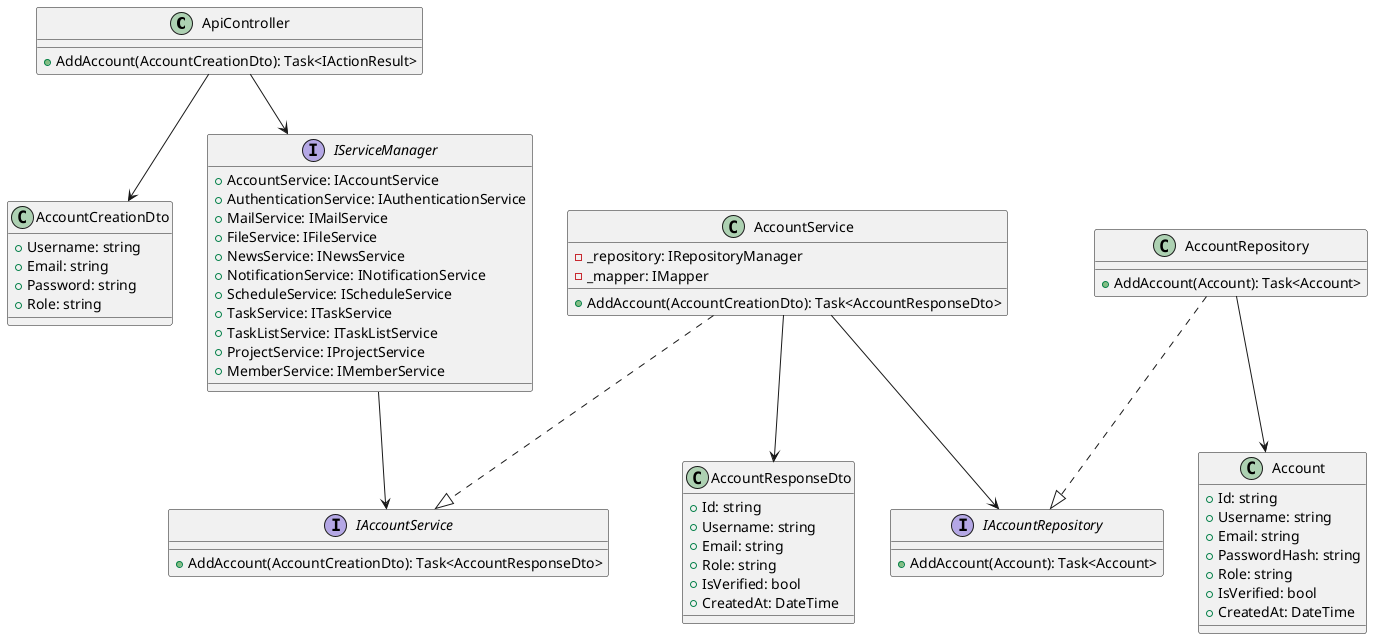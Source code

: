 @startuml
class ApiController {
  +AddAccount(AccountCreationDto): Task<IActionResult>
}

class AccountCreationDto {
  +Username: string
  +Email: string
  +Password: string
  +Role: string
}

interface IServiceManager {
  +AccountService: IAccountService
  +AuthenticationService: IAuthenticationService
  +MailService: IMailService
  +FileService: IFileService
  +NewsService: INewsService
  +NotificationService: INotificationService
  +ScheduleService: IScheduleService
  +TaskService: ITaskService
  +TaskListService: ITaskListService
  +ProjectService: IProjectService
  +MemberService: IMemberService
}

interface IAccountService {
  +AddAccount(AccountCreationDto): Task<AccountResponseDto>
}

class AccountService {
  -_repository: IRepositoryManager
  -_mapper: IMapper
  +AddAccount(AccountCreationDto): Task<AccountResponseDto>
}

interface IAccountRepository {
  +AddAccount(Account): Task<Account>
}

class AccountRepository {
  +AddAccount(Account): Task<Account>
}

class Account {
  +Id: string
  +Username: string
  +Email: string
  +PasswordHash: string
  +Role: string
  +IsVerified: bool
  +CreatedAt: DateTime
}

class AccountResponseDto {
  +Id: string
  +Username: string
  +Email: string
  +Role: string
  +IsVerified: bool
  +CreatedAt: DateTime
}

ApiController --> IServiceManager
IServiceManager --> IAccountService
AccountService ..|> IAccountService
AccountService --> IAccountRepository
AccountRepository ..|> IAccountRepository
AccountRepository --> Account
AccountService --> AccountResponseDto
ApiController --> AccountCreationDto
@enduml